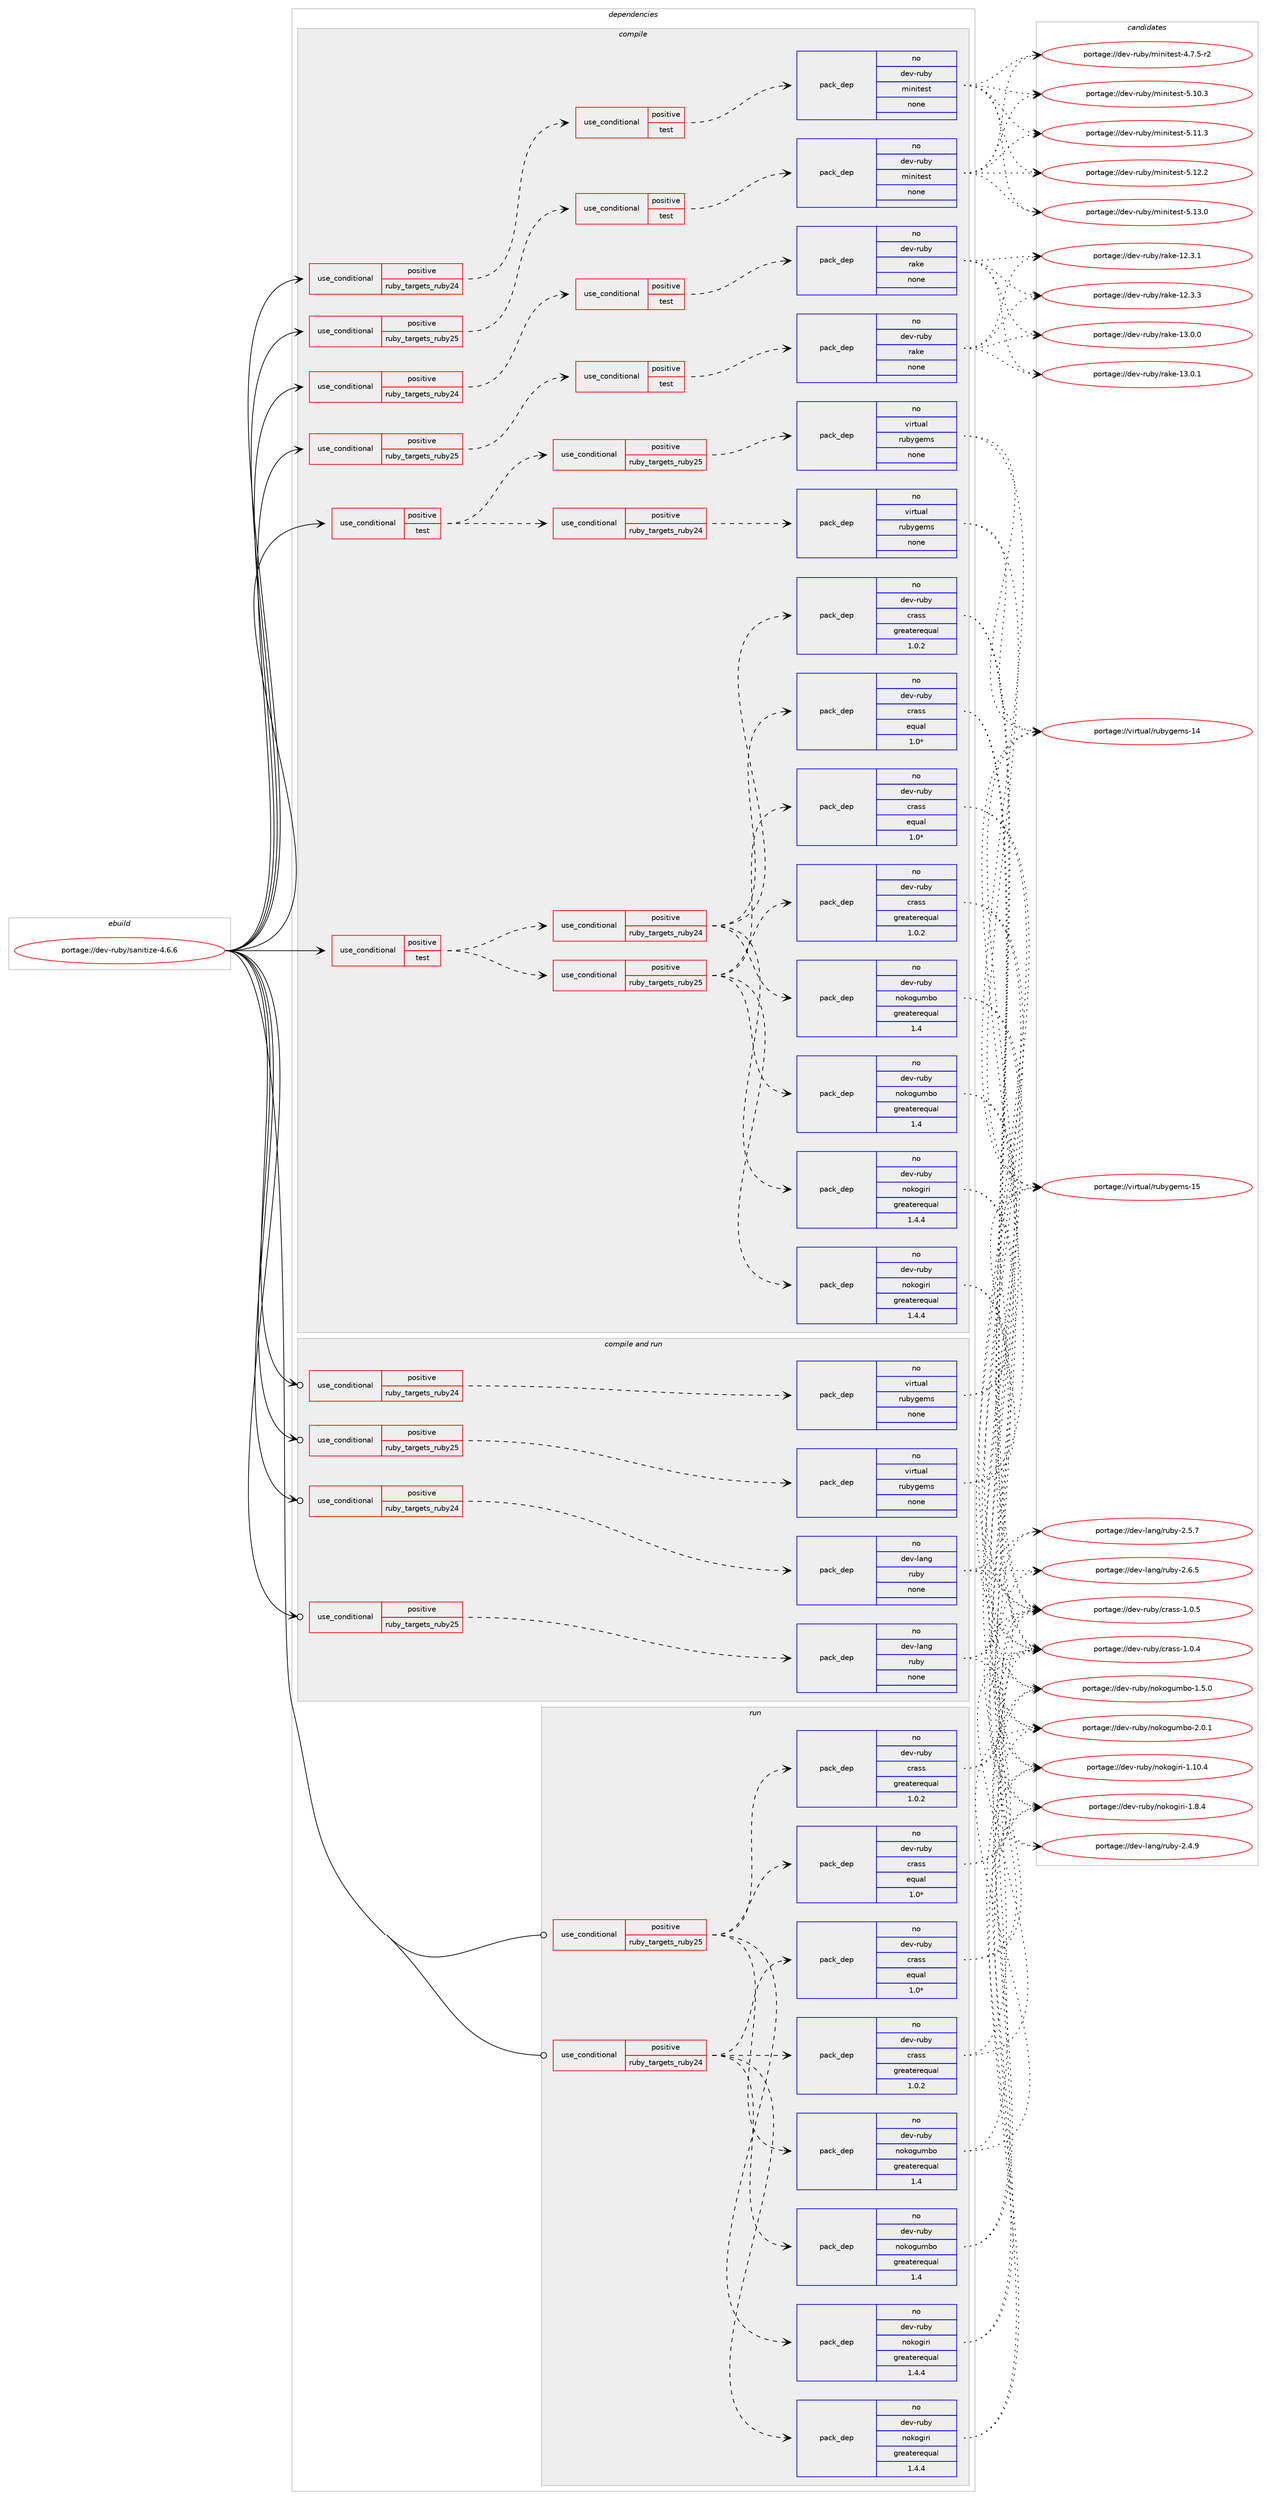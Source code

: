 digraph prolog {

# *************
# Graph options
# *************

newrank=true;
concentrate=true;
compound=true;
graph [rankdir=LR,fontname=Helvetica,fontsize=10,ranksep=1.5];#, ranksep=2.5, nodesep=0.2];
edge  [arrowhead=vee];
node  [fontname=Helvetica,fontsize=10];

# **********
# The ebuild
# **********

subgraph cluster_leftcol {
color=gray;
rank=same;
label=<<i>ebuild</i>>;
id [label="portage://dev-ruby/sanitize-4.6.6", color=red, width=4, href="../dev-ruby/sanitize-4.6.6.svg"];
}

# ****************
# The dependencies
# ****************

subgraph cluster_midcol {
color=gray;
label=<<i>dependencies</i>>;
subgraph cluster_compile {
fillcolor="#eeeeee";
style=filled;
label=<<i>compile</i>>;
subgraph cond65473 {
dependency247795 [label=<<TABLE BORDER="0" CELLBORDER="1" CELLSPACING="0" CELLPADDING="4"><TR><TD ROWSPAN="3" CELLPADDING="10">use_conditional</TD></TR><TR><TD>positive</TD></TR><TR><TD>ruby_targets_ruby24</TD></TR></TABLE>>, shape=none, color=red];
subgraph cond65474 {
dependency247796 [label=<<TABLE BORDER="0" CELLBORDER="1" CELLSPACING="0" CELLPADDING="4"><TR><TD ROWSPAN="3" CELLPADDING="10">use_conditional</TD></TR><TR><TD>positive</TD></TR><TR><TD>test</TD></TR></TABLE>>, shape=none, color=red];
subgraph pack178775 {
dependency247797 [label=<<TABLE BORDER="0" CELLBORDER="1" CELLSPACING="0" CELLPADDING="4" WIDTH="220"><TR><TD ROWSPAN="6" CELLPADDING="30">pack_dep</TD></TR><TR><TD WIDTH="110">no</TD></TR><TR><TD>dev-ruby</TD></TR><TR><TD>minitest</TD></TR><TR><TD>none</TD></TR><TR><TD></TD></TR></TABLE>>, shape=none, color=blue];
}
dependency247796:e -> dependency247797:w [weight=20,style="dashed",arrowhead="vee"];
}
dependency247795:e -> dependency247796:w [weight=20,style="dashed",arrowhead="vee"];
}
id:e -> dependency247795:w [weight=20,style="solid",arrowhead="vee"];
subgraph cond65475 {
dependency247798 [label=<<TABLE BORDER="0" CELLBORDER="1" CELLSPACING="0" CELLPADDING="4"><TR><TD ROWSPAN="3" CELLPADDING="10">use_conditional</TD></TR><TR><TD>positive</TD></TR><TR><TD>ruby_targets_ruby24</TD></TR></TABLE>>, shape=none, color=red];
subgraph cond65476 {
dependency247799 [label=<<TABLE BORDER="0" CELLBORDER="1" CELLSPACING="0" CELLPADDING="4"><TR><TD ROWSPAN="3" CELLPADDING="10">use_conditional</TD></TR><TR><TD>positive</TD></TR><TR><TD>test</TD></TR></TABLE>>, shape=none, color=red];
subgraph pack178776 {
dependency247800 [label=<<TABLE BORDER="0" CELLBORDER="1" CELLSPACING="0" CELLPADDING="4" WIDTH="220"><TR><TD ROWSPAN="6" CELLPADDING="30">pack_dep</TD></TR><TR><TD WIDTH="110">no</TD></TR><TR><TD>dev-ruby</TD></TR><TR><TD>rake</TD></TR><TR><TD>none</TD></TR><TR><TD></TD></TR></TABLE>>, shape=none, color=blue];
}
dependency247799:e -> dependency247800:w [weight=20,style="dashed",arrowhead="vee"];
}
dependency247798:e -> dependency247799:w [weight=20,style="dashed",arrowhead="vee"];
}
id:e -> dependency247798:w [weight=20,style="solid",arrowhead="vee"];
subgraph cond65477 {
dependency247801 [label=<<TABLE BORDER="0" CELLBORDER="1" CELLSPACING="0" CELLPADDING="4"><TR><TD ROWSPAN="3" CELLPADDING="10">use_conditional</TD></TR><TR><TD>positive</TD></TR><TR><TD>ruby_targets_ruby25</TD></TR></TABLE>>, shape=none, color=red];
subgraph cond65478 {
dependency247802 [label=<<TABLE BORDER="0" CELLBORDER="1" CELLSPACING="0" CELLPADDING="4"><TR><TD ROWSPAN="3" CELLPADDING="10">use_conditional</TD></TR><TR><TD>positive</TD></TR><TR><TD>test</TD></TR></TABLE>>, shape=none, color=red];
subgraph pack178777 {
dependency247803 [label=<<TABLE BORDER="0" CELLBORDER="1" CELLSPACING="0" CELLPADDING="4" WIDTH="220"><TR><TD ROWSPAN="6" CELLPADDING="30">pack_dep</TD></TR><TR><TD WIDTH="110">no</TD></TR><TR><TD>dev-ruby</TD></TR><TR><TD>minitest</TD></TR><TR><TD>none</TD></TR><TR><TD></TD></TR></TABLE>>, shape=none, color=blue];
}
dependency247802:e -> dependency247803:w [weight=20,style="dashed",arrowhead="vee"];
}
dependency247801:e -> dependency247802:w [weight=20,style="dashed",arrowhead="vee"];
}
id:e -> dependency247801:w [weight=20,style="solid",arrowhead="vee"];
subgraph cond65479 {
dependency247804 [label=<<TABLE BORDER="0" CELLBORDER="1" CELLSPACING="0" CELLPADDING="4"><TR><TD ROWSPAN="3" CELLPADDING="10">use_conditional</TD></TR><TR><TD>positive</TD></TR><TR><TD>ruby_targets_ruby25</TD></TR></TABLE>>, shape=none, color=red];
subgraph cond65480 {
dependency247805 [label=<<TABLE BORDER="0" CELLBORDER="1" CELLSPACING="0" CELLPADDING="4"><TR><TD ROWSPAN="3" CELLPADDING="10">use_conditional</TD></TR><TR><TD>positive</TD></TR><TR><TD>test</TD></TR></TABLE>>, shape=none, color=red];
subgraph pack178778 {
dependency247806 [label=<<TABLE BORDER="0" CELLBORDER="1" CELLSPACING="0" CELLPADDING="4" WIDTH="220"><TR><TD ROWSPAN="6" CELLPADDING="30">pack_dep</TD></TR><TR><TD WIDTH="110">no</TD></TR><TR><TD>dev-ruby</TD></TR><TR><TD>rake</TD></TR><TR><TD>none</TD></TR><TR><TD></TD></TR></TABLE>>, shape=none, color=blue];
}
dependency247805:e -> dependency247806:w [weight=20,style="dashed",arrowhead="vee"];
}
dependency247804:e -> dependency247805:w [weight=20,style="dashed",arrowhead="vee"];
}
id:e -> dependency247804:w [weight=20,style="solid",arrowhead="vee"];
subgraph cond65481 {
dependency247807 [label=<<TABLE BORDER="0" CELLBORDER="1" CELLSPACING="0" CELLPADDING="4"><TR><TD ROWSPAN="3" CELLPADDING="10">use_conditional</TD></TR><TR><TD>positive</TD></TR><TR><TD>test</TD></TR></TABLE>>, shape=none, color=red];
subgraph cond65482 {
dependency247808 [label=<<TABLE BORDER="0" CELLBORDER="1" CELLSPACING="0" CELLPADDING="4"><TR><TD ROWSPAN="3" CELLPADDING="10">use_conditional</TD></TR><TR><TD>positive</TD></TR><TR><TD>ruby_targets_ruby24</TD></TR></TABLE>>, shape=none, color=red];
subgraph pack178779 {
dependency247809 [label=<<TABLE BORDER="0" CELLBORDER="1" CELLSPACING="0" CELLPADDING="4" WIDTH="220"><TR><TD ROWSPAN="6" CELLPADDING="30">pack_dep</TD></TR><TR><TD WIDTH="110">no</TD></TR><TR><TD>dev-ruby</TD></TR><TR><TD>crass</TD></TR><TR><TD>greaterequal</TD></TR><TR><TD>1.0.2</TD></TR></TABLE>>, shape=none, color=blue];
}
dependency247808:e -> dependency247809:w [weight=20,style="dashed",arrowhead="vee"];
subgraph pack178780 {
dependency247810 [label=<<TABLE BORDER="0" CELLBORDER="1" CELLSPACING="0" CELLPADDING="4" WIDTH="220"><TR><TD ROWSPAN="6" CELLPADDING="30">pack_dep</TD></TR><TR><TD WIDTH="110">no</TD></TR><TR><TD>dev-ruby</TD></TR><TR><TD>crass</TD></TR><TR><TD>equal</TD></TR><TR><TD>1.0*</TD></TR></TABLE>>, shape=none, color=blue];
}
dependency247808:e -> dependency247810:w [weight=20,style="dashed",arrowhead="vee"];
subgraph pack178781 {
dependency247811 [label=<<TABLE BORDER="0" CELLBORDER="1" CELLSPACING="0" CELLPADDING="4" WIDTH="220"><TR><TD ROWSPAN="6" CELLPADDING="30">pack_dep</TD></TR><TR><TD WIDTH="110">no</TD></TR><TR><TD>dev-ruby</TD></TR><TR><TD>nokogiri</TD></TR><TR><TD>greaterequal</TD></TR><TR><TD>1.4.4</TD></TR></TABLE>>, shape=none, color=blue];
}
dependency247808:e -> dependency247811:w [weight=20,style="dashed",arrowhead="vee"];
subgraph pack178782 {
dependency247812 [label=<<TABLE BORDER="0" CELLBORDER="1" CELLSPACING="0" CELLPADDING="4" WIDTH="220"><TR><TD ROWSPAN="6" CELLPADDING="30">pack_dep</TD></TR><TR><TD WIDTH="110">no</TD></TR><TR><TD>dev-ruby</TD></TR><TR><TD>nokogumbo</TD></TR><TR><TD>greaterequal</TD></TR><TR><TD>1.4</TD></TR></TABLE>>, shape=none, color=blue];
}
dependency247808:e -> dependency247812:w [weight=20,style="dashed",arrowhead="vee"];
}
dependency247807:e -> dependency247808:w [weight=20,style="dashed",arrowhead="vee"];
subgraph cond65483 {
dependency247813 [label=<<TABLE BORDER="0" CELLBORDER="1" CELLSPACING="0" CELLPADDING="4"><TR><TD ROWSPAN="3" CELLPADDING="10">use_conditional</TD></TR><TR><TD>positive</TD></TR><TR><TD>ruby_targets_ruby25</TD></TR></TABLE>>, shape=none, color=red];
subgraph pack178783 {
dependency247814 [label=<<TABLE BORDER="0" CELLBORDER="1" CELLSPACING="0" CELLPADDING="4" WIDTH="220"><TR><TD ROWSPAN="6" CELLPADDING="30">pack_dep</TD></TR><TR><TD WIDTH="110">no</TD></TR><TR><TD>dev-ruby</TD></TR><TR><TD>crass</TD></TR><TR><TD>greaterequal</TD></TR><TR><TD>1.0.2</TD></TR></TABLE>>, shape=none, color=blue];
}
dependency247813:e -> dependency247814:w [weight=20,style="dashed",arrowhead="vee"];
subgraph pack178784 {
dependency247815 [label=<<TABLE BORDER="0" CELLBORDER="1" CELLSPACING="0" CELLPADDING="4" WIDTH="220"><TR><TD ROWSPAN="6" CELLPADDING="30">pack_dep</TD></TR><TR><TD WIDTH="110">no</TD></TR><TR><TD>dev-ruby</TD></TR><TR><TD>crass</TD></TR><TR><TD>equal</TD></TR><TR><TD>1.0*</TD></TR></TABLE>>, shape=none, color=blue];
}
dependency247813:e -> dependency247815:w [weight=20,style="dashed",arrowhead="vee"];
subgraph pack178785 {
dependency247816 [label=<<TABLE BORDER="0" CELLBORDER="1" CELLSPACING="0" CELLPADDING="4" WIDTH="220"><TR><TD ROWSPAN="6" CELLPADDING="30">pack_dep</TD></TR><TR><TD WIDTH="110">no</TD></TR><TR><TD>dev-ruby</TD></TR><TR><TD>nokogiri</TD></TR><TR><TD>greaterequal</TD></TR><TR><TD>1.4.4</TD></TR></TABLE>>, shape=none, color=blue];
}
dependency247813:e -> dependency247816:w [weight=20,style="dashed",arrowhead="vee"];
subgraph pack178786 {
dependency247817 [label=<<TABLE BORDER="0" CELLBORDER="1" CELLSPACING="0" CELLPADDING="4" WIDTH="220"><TR><TD ROWSPAN="6" CELLPADDING="30">pack_dep</TD></TR><TR><TD WIDTH="110">no</TD></TR><TR><TD>dev-ruby</TD></TR><TR><TD>nokogumbo</TD></TR><TR><TD>greaterequal</TD></TR><TR><TD>1.4</TD></TR></TABLE>>, shape=none, color=blue];
}
dependency247813:e -> dependency247817:w [weight=20,style="dashed",arrowhead="vee"];
}
dependency247807:e -> dependency247813:w [weight=20,style="dashed",arrowhead="vee"];
}
id:e -> dependency247807:w [weight=20,style="solid",arrowhead="vee"];
subgraph cond65484 {
dependency247818 [label=<<TABLE BORDER="0" CELLBORDER="1" CELLSPACING="0" CELLPADDING="4"><TR><TD ROWSPAN="3" CELLPADDING="10">use_conditional</TD></TR><TR><TD>positive</TD></TR><TR><TD>test</TD></TR></TABLE>>, shape=none, color=red];
subgraph cond65485 {
dependency247819 [label=<<TABLE BORDER="0" CELLBORDER="1" CELLSPACING="0" CELLPADDING="4"><TR><TD ROWSPAN="3" CELLPADDING="10">use_conditional</TD></TR><TR><TD>positive</TD></TR><TR><TD>ruby_targets_ruby24</TD></TR></TABLE>>, shape=none, color=red];
subgraph pack178787 {
dependency247820 [label=<<TABLE BORDER="0" CELLBORDER="1" CELLSPACING="0" CELLPADDING="4" WIDTH="220"><TR><TD ROWSPAN="6" CELLPADDING="30">pack_dep</TD></TR><TR><TD WIDTH="110">no</TD></TR><TR><TD>virtual</TD></TR><TR><TD>rubygems</TD></TR><TR><TD>none</TD></TR><TR><TD></TD></TR></TABLE>>, shape=none, color=blue];
}
dependency247819:e -> dependency247820:w [weight=20,style="dashed",arrowhead="vee"];
}
dependency247818:e -> dependency247819:w [weight=20,style="dashed",arrowhead="vee"];
subgraph cond65486 {
dependency247821 [label=<<TABLE BORDER="0" CELLBORDER="1" CELLSPACING="0" CELLPADDING="4"><TR><TD ROWSPAN="3" CELLPADDING="10">use_conditional</TD></TR><TR><TD>positive</TD></TR><TR><TD>ruby_targets_ruby25</TD></TR></TABLE>>, shape=none, color=red];
subgraph pack178788 {
dependency247822 [label=<<TABLE BORDER="0" CELLBORDER="1" CELLSPACING="0" CELLPADDING="4" WIDTH="220"><TR><TD ROWSPAN="6" CELLPADDING="30">pack_dep</TD></TR><TR><TD WIDTH="110">no</TD></TR><TR><TD>virtual</TD></TR><TR><TD>rubygems</TD></TR><TR><TD>none</TD></TR><TR><TD></TD></TR></TABLE>>, shape=none, color=blue];
}
dependency247821:e -> dependency247822:w [weight=20,style="dashed",arrowhead="vee"];
}
dependency247818:e -> dependency247821:w [weight=20,style="dashed",arrowhead="vee"];
}
id:e -> dependency247818:w [weight=20,style="solid",arrowhead="vee"];
}
subgraph cluster_compileandrun {
fillcolor="#eeeeee";
style=filled;
label=<<i>compile and run</i>>;
subgraph cond65487 {
dependency247823 [label=<<TABLE BORDER="0" CELLBORDER="1" CELLSPACING="0" CELLPADDING="4"><TR><TD ROWSPAN="3" CELLPADDING="10">use_conditional</TD></TR><TR><TD>positive</TD></TR><TR><TD>ruby_targets_ruby24</TD></TR></TABLE>>, shape=none, color=red];
subgraph pack178789 {
dependency247824 [label=<<TABLE BORDER="0" CELLBORDER="1" CELLSPACING="0" CELLPADDING="4" WIDTH="220"><TR><TD ROWSPAN="6" CELLPADDING="30">pack_dep</TD></TR><TR><TD WIDTH="110">no</TD></TR><TR><TD>dev-lang</TD></TR><TR><TD>ruby</TD></TR><TR><TD>none</TD></TR><TR><TD></TD></TR></TABLE>>, shape=none, color=blue];
}
dependency247823:e -> dependency247824:w [weight=20,style="dashed",arrowhead="vee"];
}
id:e -> dependency247823:w [weight=20,style="solid",arrowhead="odotvee"];
subgraph cond65488 {
dependency247825 [label=<<TABLE BORDER="0" CELLBORDER="1" CELLSPACING="0" CELLPADDING="4"><TR><TD ROWSPAN="3" CELLPADDING="10">use_conditional</TD></TR><TR><TD>positive</TD></TR><TR><TD>ruby_targets_ruby24</TD></TR></TABLE>>, shape=none, color=red];
subgraph pack178790 {
dependency247826 [label=<<TABLE BORDER="0" CELLBORDER="1" CELLSPACING="0" CELLPADDING="4" WIDTH="220"><TR><TD ROWSPAN="6" CELLPADDING="30">pack_dep</TD></TR><TR><TD WIDTH="110">no</TD></TR><TR><TD>virtual</TD></TR><TR><TD>rubygems</TD></TR><TR><TD>none</TD></TR><TR><TD></TD></TR></TABLE>>, shape=none, color=blue];
}
dependency247825:e -> dependency247826:w [weight=20,style="dashed",arrowhead="vee"];
}
id:e -> dependency247825:w [weight=20,style="solid",arrowhead="odotvee"];
subgraph cond65489 {
dependency247827 [label=<<TABLE BORDER="0" CELLBORDER="1" CELLSPACING="0" CELLPADDING="4"><TR><TD ROWSPAN="3" CELLPADDING="10">use_conditional</TD></TR><TR><TD>positive</TD></TR><TR><TD>ruby_targets_ruby25</TD></TR></TABLE>>, shape=none, color=red];
subgraph pack178791 {
dependency247828 [label=<<TABLE BORDER="0" CELLBORDER="1" CELLSPACING="0" CELLPADDING="4" WIDTH="220"><TR><TD ROWSPAN="6" CELLPADDING="30">pack_dep</TD></TR><TR><TD WIDTH="110">no</TD></TR><TR><TD>dev-lang</TD></TR><TR><TD>ruby</TD></TR><TR><TD>none</TD></TR><TR><TD></TD></TR></TABLE>>, shape=none, color=blue];
}
dependency247827:e -> dependency247828:w [weight=20,style="dashed",arrowhead="vee"];
}
id:e -> dependency247827:w [weight=20,style="solid",arrowhead="odotvee"];
subgraph cond65490 {
dependency247829 [label=<<TABLE BORDER="0" CELLBORDER="1" CELLSPACING="0" CELLPADDING="4"><TR><TD ROWSPAN="3" CELLPADDING="10">use_conditional</TD></TR><TR><TD>positive</TD></TR><TR><TD>ruby_targets_ruby25</TD></TR></TABLE>>, shape=none, color=red];
subgraph pack178792 {
dependency247830 [label=<<TABLE BORDER="0" CELLBORDER="1" CELLSPACING="0" CELLPADDING="4" WIDTH="220"><TR><TD ROWSPAN="6" CELLPADDING="30">pack_dep</TD></TR><TR><TD WIDTH="110">no</TD></TR><TR><TD>virtual</TD></TR><TR><TD>rubygems</TD></TR><TR><TD>none</TD></TR><TR><TD></TD></TR></TABLE>>, shape=none, color=blue];
}
dependency247829:e -> dependency247830:w [weight=20,style="dashed",arrowhead="vee"];
}
id:e -> dependency247829:w [weight=20,style="solid",arrowhead="odotvee"];
}
subgraph cluster_run {
fillcolor="#eeeeee";
style=filled;
label=<<i>run</i>>;
subgraph cond65491 {
dependency247831 [label=<<TABLE BORDER="0" CELLBORDER="1" CELLSPACING="0" CELLPADDING="4"><TR><TD ROWSPAN="3" CELLPADDING="10">use_conditional</TD></TR><TR><TD>positive</TD></TR><TR><TD>ruby_targets_ruby24</TD></TR></TABLE>>, shape=none, color=red];
subgraph pack178793 {
dependency247832 [label=<<TABLE BORDER="0" CELLBORDER="1" CELLSPACING="0" CELLPADDING="4" WIDTH="220"><TR><TD ROWSPAN="6" CELLPADDING="30">pack_dep</TD></TR><TR><TD WIDTH="110">no</TD></TR><TR><TD>dev-ruby</TD></TR><TR><TD>crass</TD></TR><TR><TD>greaterequal</TD></TR><TR><TD>1.0.2</TD></TR></TABLE>>, shape=none, color=blue];
}
dependency247831:e -> dependency247832:w [weight=20,style="dashed",arrowhead="vee"];
subgraph pack178794 {
dependency247833 [label=<<TABLE BORDER="0" CELLBORDER="1" CELLSPACING="0" CELLPADDING="4" WIDTH="220"><TR><TD ROWSPAN="6" CELLPADDING="30">pack_dep</TD></TR><TR><TD WIDTH="110">no</TD></TR><TR><TD>dev-ruby</TD></TR><TR><TD>crass</TD></TR><TR><TD>equal</TD></TR><TR><TD>1.0*</TD></TR></TABLE>>, shape=none, color=blue];
}
dependency247831:e -> dependency247833:w [weight=20,style="dashed",arrowhead="vee"];
subgraph pack178795 {
dependency247834 [label=<<TABLE BORDER="0" CELLBORDER="1" CELLSPACING="0" CELLPADDING="4" WIDTH="220"><TR><TD ROWSPAN="6" CELLPADDING="30">pack_dep</TD></TR><TR><TD WIDTH="110">no</TD></TR><TR><TD>dev-ruby</TD></TR><TR><TD>nokogiri</TD></TR><TR><TD>greaterequal</TD></TR><TR><TD>1.4.4</TD></TR></TABLE>>, shape=none, color=blue];
}
dependency247831:e -> dependency247834:w [weight=20,style="dashed",arrowhead="vee"];
subgraph pack178796 {
dependency247835 [label=<<TABLE BORDER="0" CELLBORDER="1" CELLSPACING="0" CELLPADDING="4" WIDTH="220"><TR><TD ROWSPAN="6" CELLPADDING="30">pack_dep</TD></TR><TR><TD WIDTH="110">no</TD></TR><TR><TD>dev-ruby</TD></TR><TR><TD>nokogumbo</TD></TR><TR><TD>greaterequal</TD></TR><TR><TD>1.4</TD></TR></TABLE>>, shape=none, color=blue];
}
dependency247831:e -> dependency247835:w [weight=20,style="dashed",arrowhead="vee"];
}
id:e -> dependency247831:w [weight=20,style="solid",arrowhead="odot"];
subgraph cond65492 {
dependency247836 [label=<<TABLE BORDER="0" CELLBORDER="1" CELLSPACING="0" CELLPADDING="4"><TR><TD ROWSPAN="3" CELLPADDING="10">use_conditional</TD></TR><TR><TD>positive</TD></TR><TR><TD>ruby_targets_ruby25</TD></TR></TABLE>>, shape=none, color=red];
subgraph pack178797 {
dependency247837 [label=<<TABLE BORDER="0" CELLBORDER="1" CELLSPACING="0" CELLPADDING="4" WIDTH="220"><TR><TD ROWSPAN="6" CELLPADDING="30">pack_dep</TD></TR><TR><TD WIDTH="110">no</TD></TR><TR><TD>dev-ruby</TD></TR><TR><TD>crass</TD></TR><TR><TD>greaterequal</TD></TR><TR><TD>1.0.2</TD></TR></TABLE>>, shape=none, color=blue];
}
dependency247836:e -> dependency247837:w [weight=20,style="dashed",arrowhead="vee"];
subgraph pack178798 {
dependency247838 [label=<<TABLE BORDER="0" CELLBORDER="1" CELLSPACING="0" CELLPADDING="4" WIDTH="220"><TR><TD ROWSPAN="6" CELLPADDING="30">pack_dep</TD></TR><TR><TD WIDTH="110">no</TD></TR><TR><TD>dev-ruby</TD></TR><TR><TD>crass</TD></TR><TR><TD>equal</TD></TR><TR><TD>1.0*</TD></TR></TABLE>>, shape=none, color=blue];
}
dependency247836:e -> dependency247838:w [weight=20,style="dashed",arrowhead="vee"];
subgraph pack178799 {
dependency247839 [label=<<TABLE BORDER="0" CELLBORDER="1" CELLSPACING="0" CELLPADDING="4" WIDTH="220"><TR><TD ROWSPAN="6" CELLPADDING="30">pack_dep</TD></TR><TR><TD WIDTH="110">no</TD></TR><TR><TD>dev-ruby</TD></TR><TR><TD>nokogiri</TD></TR><TR><TD>greaterequal</TD></TR><TR><TD>1.4.4</TD></TR></TABLE>>, shape=none, color=blue];
}
dependency247836:e -> dependency247839:w [weight=20,style="dashed",arrowhead="vee"];
subgraph pack178800 {
dependency247840 [label=<<TABLE BORDER="0" CELLBORDER="1" CELLSPACING="0" CELLPADDING="4" WIDTH="220"><TR><TD ROWSPAN="6" CELLPADDING="30">pack_dep</TD></TR><TR><TD WIDTH="110">no</TD></TR><TR><TD>dev-ruby</TD></TR><TR><TD>nokogumbo</TD></TR><TR><TD>greaterequal</TD></TR><TR><TD>1.4</TD></TR></TABLE>>, shape=none, color=blue];
}
dependency247836:e -> dependency247840:w [weight=20,style="dashed",arrowhead="vee"];
}
id:e -> dependency247836:w [weight=20,style="solid",arrowhead="odot"];
}
}

# **************
# The candidates
# **************

subgraph cluster_choices {
rank=same;
color=gray;
label=<<i>candidates</i>>;

subgraph choice178775 {
color=black;
nodesep=1;
choiceportage1001011184511411798121471091051101051161011151164552465546534511450 [label="portage://dev-ruby/minitest-4.7.5-r2", color=red, width=4,href="../dev-ruby/minitest-4.7.5-r2.svg"];
choiceportage10010111845114117981214710910511010511610111511645534649484651 [label="portage://dev-ruby/minitest-5.10.3", color=red, width=4,href="../dev-ruby/minitest-5.10.3.svg"];
choiceportage10010111845114117981214710910511010511610111511645534649494651 [label="portage://dev-ruby/minitest-5.11.3", color=red, width=4,href="../dev-ruby/minitest-5.11.3.svg"];
choiceportage10010111845114117981214710910511010511610111511645534649504650 [label="portage://dev-ruby/minitest-5.12.2", color=red, width=4,href="../dev-ruby/minitest-5.12.2.svg"];
choiceportage10010111845114117981214710910511010511610111511645534649514648 [label="portage://dev-ruby/minitest-5.13.0", color=red, width=4,href="../dev-ruby/minitest-5.13.0.svg"];
dependency247797:e -> choiceportage1001011184511411798121471091051101051161011151164552465546534511450:w [style=dotted,weight="100"];
dependency247797:e -> choiceportage10010111845114117981214710910511010511610111511645534649484651:w [style=dotted,weight="100"];
dependency247797:e -> choiceportage10010111845114117981214710910511010511610111511645534649494651:w [style=dotted,weight="100"];
dependency247797:e -> choiceportage10010111845114117981214710910511010511610111511645534649504650:w [style=dotted,weight="100"];
dependency247797:e -> choiceportage10010111845114117981214710910511010511610111511645534649514648:w [style=dotted,weight="100"];
}
subgraph choice178776 {
color=black;
nodesep=1;
choiceportage1001011184511411798121471149710710145495046514649 [label="portage://dev-ruby/rake-12.3.1", color=red, width=4,href="../dev-ruby/rake-12.3.1.svg"];
choiceportage1001011184511411798121471149710710145495046514651 [label="portage://dev-ruby/rake-12.3.3", color=red, width=4,href="../dev-ruby/rake-12.3.3.svg"];
choiceportage1001011184511411798121471149710710145495146484648 [label="portage://dev-ruby/rake-13.0.0", color=red, width=4,href="../dev-ruby/rake-13.0.0.svg"];
choiceportage1001011184511411798121471149710710145495146484649 [label="portage://dev-ruby/rake-13.0.1", color=red, width=4,href="../dev-ruby/rake-13.0.1.svg"];
dependency247800:e -> choiceportage1001011184511411798121471149710710145495046514649:w [style=dotted,weight="100"];
dependency247800:e -> choiceportage1001011184511411798121471149710710145495046514651:w [style=dotted,weight="100"];
dependency247800:e -> choiceportage1001011184511411798121471149710710145495146484648:w [style=dotted,weight="100"];
dependency247800:e -> choiceportage1001011184511411798121471149710710145495146484649:w [style=dotted,weight="100"];
}
subgraph choice178777 {
color=black;
nodesep=1;
choiceportage1001011184511411798121471091051101051161011151164552465546534511450 [label="portage://dev-ruby/minitest-4.7.5-r2", color=red, width=4,href="../dev-ruby/minitest-4.7.5-r2.svg"];
choiceportage10010111845114117981214710910511010511610111511645534649484651 [label="portage://dev-ruby/minitest-5.10.3", color=red, width=4,href="../dev-ruby/minitest-5.10.3.svg"];
choiceportage10010111845114117981214710910511010511610111511645534649494651 [label="portage://dev-ruby/minitest-5.11.3", color=red, width=4,href="../dev-ruby/minitest-5.11.3.svg"];
choiceportage10010111845114117981214710910511010511610111511645534649504650 [label="portage://dev-ruby/minitest-5.12.2", color=red, width=4,href="../dev-ruby/minitest-5.12.2.svg"];
choiceportage10010111845114117981214710910511010511610111511645534649514648 [label="portage://dev-ruby/minitest-5.13.0", color=red, width=4,href="../dev-ruby/minitest-5.13.0.svg"];
dependency247803:e -> choiceportage1001011184511411798121471091051101051161011151164552465546534511450:w [style=dotted,weight="100"];
dependency247803:e -> choiceportage10010111845114117981214710910511010511610111511645534649484651:w [style=dotted,weight="100"];
dependency247803:e -> choiceportage10010111845114117981214710910511010511610111511645534649494651:w [style=dotted,weight="100"];
dependency247803:e -> choiceportage10010111845114117981214710910511010511610111511645534649504650:w [style=dotted,weight="100"];
dependency247803:e -> choiceportage10010111845114117981214710910511010511610111511645534649514648:w [style=dotted,weight="100"];
}
subgraph choice178778 {
color=black;
nodesep=1;
choiceportage1001011184511411798121471149710710145495046514649 [label="portage://dev-ruby/rake-12.3.1", color=red, width=4,href="../dev-ruby/rake-12.3.1.svg"];
choiceportage1001011184511411798121471149710710145495046514651 [label="portage://dev-ruby/rake-12.3.3", color=red, width=4,href="../dev-ruby/rake-12.3.3.svg"];
choiceportage1001011184511411798121471149710710145495146484648 [label="portage://dev-ruby/rake-13.0.0", color=red, width=4,href="../dev-ruby/rake-13.0.0.svg"];
choiceportage1001011184511411798121471149710710145495146484649 [label="portage://dev-ruby/rake-13.0.1", color=red, width=4,href="../dev-ruby/rake-13.0.1.svg"];
dependency247806:e -> choiceportage1001011184511411798121471149710710145495046514649:w [style=dotted,weight="100"];
dependency247806:e -> choiceportage1001011184511411798121471149710710145495046514651:w [style=dotted,weight="100"];
dependency247806:e -> choiceportage1001011184511411798121471149710710145495146484648:w [style=dotted,weight="100"];
dependency247806:e -> choiceportage1001011184511411798121471149710710145495146484649:w [style=dotted,weight="100"];
}
subgraph choice178779 {
color=black;
nodesep=1;
choiceportage1001011184511411798121479911497115115454946484652 [label="portage://dev-ruby/crass-1.0.4", color=red, width=4,href="../dev-ruby/crass-1.0.4.svg"];
choiceportage1001011184511411798121479911497115115454946484653 [label="portage://dev-ruby/crass-1.0.5", color=red, width=4,href="../dev-ruby/crass-1.0.5.svg"];
dependency247809:e -> choiceportage1001011184511411798121479911497115115454946484652:w [style=dotted,weight="100"];
dependency247809:e -> choiceportage1001011184511411798121479911497115115454946484653:w [style=dotted,weight="100"];
}
subgraph choice178780 {
color=black;
nodesep=1;
choiceportage1001011184511411798121479911497115115454946484652 [label="portage://dev-ruby/crass-1.0.4", color=red, width=4,href="../dev-ruby/crass-1.0.4.svg"];
choiceportage1001011184511411798121479911497115115454946484653 [label="portage://dev-ruby/crass-1.0.5", color=red, width=4,href="../dev-ruby/crass-1.0.5.svg"];
dependency247810:e -> choiceportage1001011184511411798121479911497115115454946484652:w [style=dotted,weight="100"];
dependency247810:e -> choiceportage1001011184511411798121479911497115115454946484653:w [style=dotted,weight="100"];
}
subgraph choice178781 {
color=black;
nodesep=1;
choiceportage10010111845114117981214711011110711110310511410545494649484652 [label="portage://dev-ruby/nokogiri-1.10.4", color=red, width=4,href="../dev-ruby/nokogiri-1.10.4.svg"];
choiceportage100101118451141179812147110111107111103105114105454946564652 [label="portage://dev-ruby/nokogiri-1.8.4", color=red, width=4,href="../dev-ruby/nokogiri-1.8.4.svg"];
dependency247811:e -> choiceportage10010111845114117981214711011110711110310511410545494649484652:w [style=dotted,weight="100"];
dependency247811:e -> choiceportage100101118451141179812147110111107111103105114105454946564652:w [style=dotted,weight="100"];
}
subgraph choice178782 {
color=black;
nodesep=1;
choiceportage10010111845114117981214711011110711110311710998111454946534648 [label="portage://dev-ruby/nokogumbo-1.5.0", color=red, width=4,href="../dev-ruby/nokogumbo-1.5.0.svg"];
choiceportage10010111845114117981214711011110711110311710998111455046484649 [label="portage://dev-ruby/nokogumbo-2.0.1", color=red, width=4,href="../dev-ruby/nokogumbo-2.0.1.svg"];
dependency247812:e -> choiceportage10010111845114117981214711011110711110311710998111454946534648:w [style=dotted,weight="100"];
dependency247812:e -> choiceportage10010111845114117981214711011110711110311710998111455046484649:w [style=dotted,weight="100"];
}
subgraph choice178783 {
color=black;
nodesep=1;
choiceportage1001011184511411798121479911497115115454946484652 [label="portage://dev-ruby/crass-1.0.4", color=red, width=4,href="../dev-ruby/crass-1.0.4.svg"];
choiceportage1001011184511411798121479911497115115454946484653 [label="portage://dev-ruby/crass-1.0.5", color=red, width=4,href="../dev-ruby/crass-1.0.5.svg"];
dependency247814:e -> choiceportage1001011184511411798121479911497115115454946484652:w [style=dotted,weight="100"];
dependency247814:e -> choiceportage1001011184511411798121479911497115115454946484653:w [style=dotted,weight="100"];
}
subgraph choice178784 {
color=black;
nodesep=1;
choiceportage1001011184511411798121479911497115115454946484652 [label="portage://dev-ruby/crass-1.0.4", color=red, width=4,href="../dev-ruby/crass-1.0.4.svg"];
choiceportage1001011184511411798121479911497115115454946484653 [label="portage://dev-ruby/crass-1.0.5", color=red, width=4,href="../dev-ruby/crass-1.0.5.svg"];
dependency247815:e -> choiceportage1001011184511411798121479911497115115454946484652:w [style=dotted,weight="100"];
dependency247815:e -> choiceportage1001011184511411798121479911497115115454946484653:w [style=dotted,weight="100"];
}
subgraph choice178785 {
color=black;
nodesep=1;
choiceportage10010111845114117981214711011110711110310511410545494649484652 [label="portage://dev-ruby/nokogiri-1.10.4", color=red, width=4,href="../dev-ruby/nokogiri-1.10.4.svg"];
choiceportage100101118451141179812147110111107111103105114105454946564652 [label="portage://dev-ruby/nokogiri-1.8.4", color=red, width=4,href="../dev-ruby/nokogiri-1.8.4.svg"];
dependency247816:e -> choiceportage10010111845114117981214711011110711110310511410545494649484652:w [style=dotted,weight="100"];
dependency247816:e -> choiceportage100101118451141179812147110111107111103105114105454946564652:w [style=dotted,weight="100"];
}
subgraph choice178786 {
color=black;
nodesep=1;
choiceportage10010111845114117981214711011110711110311710998111454946534648 [label="portage://dev-ruby/nokogumbo-1.5.0", color=red, width=4,href="../dev-ruby/nokogumbo-1.5.0.svg"];
choiceportage10010111845114117981214711011110711110311710998111455046484649 [label="portage://dev-ruby/nokogumbo-2.0.1", color=red, width=4,href="../dev-ruby/nokogumbo-2.0.1.svg"];
dependency247817:e -> choiceportage10010111845114117981214711011110711110311710998111454946534648:w [style=dotted,weight="100"];
dependency247817:e -> choiceportage10010111845114117981214711011110711110311710998111455046484649:w [style=dotted,weight="100"];
}
subgraph choice178787 {
color=black;
nodesep=1;
choiceportage118105114116117971084711411798121103101109115454952 [label="portage://virtual/rubygems-14", color=red, width=4,href="../virtual/rubygems-14.svg"];
choiceportage118105114116117971084711411798121103101109115454953 [label="portage://virtual/rubygems-15", color=red, width=4,href="../virtual/rubygems-15.svg"];
dependency247820:e -> choiceportage118105114116117971084711411798121103101109115454952:w [style=dotted,weight="100"];
dependency247820:e -> choiceportage118105114116117971084711411798121103101109115454953:w [style=dotted,weight="100"];
}
subgraph choice178788 {
color=black;
nodesep=1;
choiceportage118105114116117971084711411798121103101109115454952 [label="portage://virtual/rubygems-14", color=red, width=4,href="../virtual/rubygems-14.svg"];
choiceportage118105114116117971084711411798121103101109115454953 [label="portage://virtual/rubygems-15", color=red, width=4,href="../virtual/rubygems-15.svg"];
dependency247822:e -> choiceportage118105114116117971084711411798121103101109115454952:w [style=dotted,weight="100"];
dependency247822:e -> choiceportage118105114116117971084711411798121103101109115454953:w [style=dotted,weight="100"];
}
subgraph choice178789 {
color=black;
nodesep=1;
choiceportage10010111845108971101034711411798121455046524657 [label="portage://dev-lang/ruby-2.4.9", color=red, width=4,href="../dev-lang/ruby-2.4.9.svg"];
choiceportage10010111845108971101034711411798121455046534655 [label="portage://dev-lang/ruby-2.5.7", color=red, width=4,href="../dev-lang/ruby-2.5.7.svg"];
choiceportage10010111845108971101034711411798121455046544653 [label="portage://dev-lang/ruby-2.6.5", color=red, width=4,href="../dev-lang/ruby-2.6.5.svg"];
dependency247824:e -> choiceportage10010111845108971101034711411798121455046524657:w [style=dotted,weight="100"];
dependency247824:e -> choiceportage10010111845108971101034711411798121455046534655:w [style=dotted,weight="100"];
dependency247824:e -> choiceportage10010111845108971101034711411798121455046544653:w [style=dotted,weight="100"];
}
subgraph choice178790 {
color=black;
nodesep=1;
choiceportage118105114116117971084711411798121103101109115454952 [label="portage://virtual/rubygems-14", color=red, width=4,href="../virtual/rubygems-14.svg"];
choiceportage118105114116117971084711411798121103101109115454953 [label="portage://virtual/rubygems-15", color=red, width=4,href="../virtual/rubygems-15.svg"];
dependency247826:e -> choiceportage118105114116117971084711411798121103101109115454952:w [style=dotted,weight="100"];
dependency247826:e -> choiceportage118105114116117971084711411798121103101109115454953:w [style=dotted,weight="100"];
}
subgraph choice178791 {
color=black;
nodesep=1;
choiceportage10010111845108971101034711411798121455046524657 [label="portage://dev-lang/ruby-2.4.9", color=red, width=4,href="../dev-lang/ruby-2.4.9.svg"];
choiceportage10010111845108971101034711411798121455046534655 [label="portage://dev-lang/ruby-2.5.7", color=red, width=4,href="../dev-lang/ruby-2.5.7.svg"];
choiceportage10010111845108971101034711411798121455046544653 [label="portage://dev-lang/ruby-2.6.5", color=red, width=4,href="../dev-lang/ruby-2.6.5.svg"];
dependency247828:e -> choiceportage10010111845108971101034711411798121455046524657:w [style=dotted,weight="100"];
dependency247828:e -> choiceportage10010111845108971101034711411798121455046534655:w [style=dotted,weight="100"];
dependency247828:e -> choiceportage10010111845108971101034711411798121455046544653:w [style=dotted,weight="100"];
}
subgraph choice178792 {
color=black;
nodesep=1;
choiceportage118105114116117971084711411798121103101109115454952 [label="portage://virtual/rubygems-14", color=red, width=4,href="../virtual/rubygems-14.svg"];
choiceportage118105114116117971084711411798121103101109115454953 [label="portage://virtual/rubygems-15", color=red, width=4,href="../virtual/rubygems-15.svg"];
dependency247830:e -> choiceportage118105114116117971084711411798121103101109115454952:w [style=dotted,weight="100"];
dependency247830:e -> choiceportage118105114116117971084711411798121103101109115454953:w [style=dotted,weight="100"];
}
subgraph choice178793 {
color=black;
nodesep=1;
choiceportage1001011184511411798121479911497115115454946484652 [label="portage://dev-ruby/crass-1.0.4", color=red, width=4,href="../dev-ruby/crass-1.0.4.svg"];
choiceportage1001011184511411798121479911497115115454946484653 [label="portage://dev-ruby/crass-1.0.5", color=red, width=4,href="../dev-ruby/crass-1.0.5.svg"];
dependency247832:e -> choiceportage1001011184511411798121479911497115115454946484652:w [style=dotted,weight="100"];
dependency247832:e -> choiceportage1001011184511411798121479911497115115454946484653:w [style=dotted,weight="100"];
}
subgraph choice178794 {
color=black;
nodesep=1;
choiceportage1001011184511411798121479911497115115454946484652 [label="portage://dev-ruby/crass-1.0.4", color=red, width=4,href="../dev-ruby/crass-1.0.4.svg"];
choiceportage1001011184511411798121479911497115115454946484653 [label="portage://dev-ruby/crass-1.0.5", color=red, width=4,href="../dev-ruby/crass-1.0.5.svg"];
dependency247833:e -> choiceportage1001011184511411798121479911497115115454946484652:w [style=dotted,weight="100"];
dependency247833:e -> choiceportage1001011184511411798121479911497115115454946484653:w [style=dotted,weight="100"];
}
subgraph choice178795 {
color=black;
nodesep=1;
choiceportage10010111845114117981214711011110711110310511410545494649484652 [label="portage://dev-ruby/nokogiri-1.10.4", color=red, width=4,href="../dev-ruby/nokogiri-1.10.4.svg"];
choiceportage100101118451141179812147110111107111103105114105454946564652 [label="portage://dev-ruby/nokogiri-1.8.4", color=red, width=4,href="../dev-ruby/nokogiri-1.8.4.svg"];
dependency247834:e -> choiceportage10010111845114117981214711011110711110310511410545494649484652:w [style=dotted,weight="100"];
dependency247834:e -> choiceportage100101118451141179812147110111107111103105114105454946564652:w [style=dotted,weight="100"];
}
subgraph choice178796 {
color=black;
nodesep=1;
choiceportage10010111845114117981214711011110711110311710998111454946534648 [label="portage://dev-ruby/nokogumbo-1.5.0", color=red, width=4,href="../dev-ruby/nokogumbo-1.5.0.svg"];
choiceportage10010111845114117981214711011110711110311710998111455046484649 [label="portage://dev-ruby/nokogumbo-2.0.1", color=red, width=4,href="../dev-ruby/nokogumbo-2.0.1.svg"];
dependency247835:e -> choiceportage10010111845114117981214711011110711110311710998111454946534648:w [style=dotted,weight="100"];
dependency247835:e -> choiceportage10010111845114117981214711011110711110311710998111455046484649:w [style=dotted,weight="100"];
}
subgraph choice178797 {
color=black;
nodesep=1;
choiceportage1001011184511411798121479911497115115454946484652 [label="portage://dev-ruby/crass-1.0.4", color=red, width=4,href="../dev-ruby/crass-1.0.4.svg"];
choiceportage1001011184511411798121479911497115115454946484653 [label="portage://dev-ruby/crass-1.0.5", color=red, width=4,href="../dev-ruby/crass-1.0.5.svg"];
dependency247837:e -> choiceportage1001011184511411798121479911497115115454946484652:w [style=dotted,weight="100"];
dependency247837:e -> choiceportage1001011184511411798121479911497115115454946484653:w [style=dotted,weight="100"];
}
subgraph choice178798 {
color=black;
nodesep=1;
choiceportage1001011184511411798121479911497115115454946484652 [label="portage://dev-ruby/crass-1.0.4", color=red, width=4,href="../dev-ruby/crass-1.0.4.svg"];
choiceportage1001011184511411798121479911497115115454946484653 [label="portage://dev-ruby/crass-1.0.5", color=red, width=4,href="../dev-ruby/crass-1.0.5.svg"];
dependency247838:e -> choiceportage1001011184511411798121479911497115115454946484652:w [style=dotted,weight="100"];
dependency247838:e -> choiceportage1001011184511411798121479911497115115454946484653:w [style=dotted,weight="100"];
}
subgraph choice178799 {
color=black;
nodesep=1;
choiceportage10010111845114117981214711011110711110310511410545494649484652 [label="portage://dev-ruby/nokogiri-1.10.4", color=red, width=4,href="../dev-ruby/nokogiri-1.10.4.svg"];
choiceportage100101118451141179812147110111107111103105114105454946564652 [label="portage://dev-ruby/nokogiri-1.8.4", color=red, width=4,href="../dev-ruby/nokogiri-1.8.4.svg"];
dependency247839:e -> choiceportage10010111845114117981214711011110711110310511410545494649484652:w [style=dotted,weight="100"];
dependency247839:e -> choiceportage100101118451141179812147110111107111103105114105454946564652:w [style=dotted,weight="100"];
}
subgraph choice178800 {
color=black;
nodesep=1;
choiceportage10010111845114117981214711011110711110311710998111454946534648 [label="portage://dev-ruby/nokogumbo-1.5.0", color=red, width=4,href="../dev-ruby/nokogumbo-1.5.0.svg"];
choiceportage10010111845114117981214711011110711110311710998111455046484649 [label="portage://dev-ruby/nokogumbo-2.0.1", color=red, width=4,href="../dev-ruby/nokogumbo-2.0.1.svg"];
dependency247840:e -> choiceportage10010111845114117981214711011110711110311710998111454946534648:w [style=dotted,weight="100"];
dependency247840:e -> choiceportage10010111845114117981214711011110711110311710998111455046484649:w [style=dotted,weight="100"];
}
}

}
